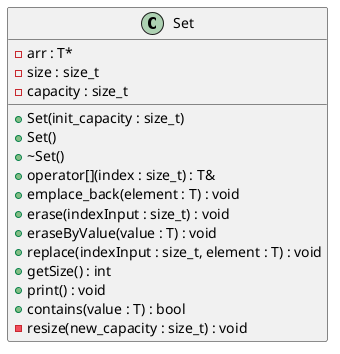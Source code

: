 @startuml

class Set {
    - arr : T*
    - size : size_t
    - capacity : size_t

    + Set(init_capacity : size_t)
    + Set()
    + ~Set()
    + operator[](index : size_t) : T&
    + emplace_back(element : T) : void
    + erase(indexInput : size_t) : void
    + eraseByValue(value : T) : void
    + replace(indexInput : size_t, element : T) : void
    + getSize() : int
    + print() : void
    + contains(value : T) : bool
    - resize(new_capacity : size_t) : void
}

@enduml
